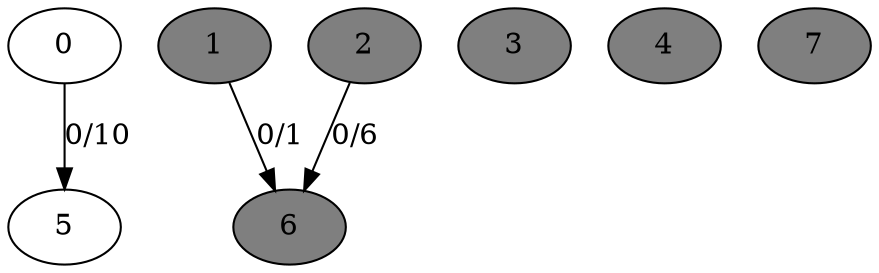 digraph G {
	0[style=filled fillcolor=grey100];
	0->5[label ="0/10"] ;
	1[style=filled fillcolor=grey50];
	1->6[label ="0/1"] ;
	2[style=filled fillcolor=grey50];
	2->6[label ="0/6"] ;
	3[style=filled fillcolor=grey50];
	4[style=filled fillcolor=grey50];
	5[style=filled fillcolor=grey100];
	6[style=filled fillcolor=grey50];
	7[style=filled fillcolor=grey50];
}
